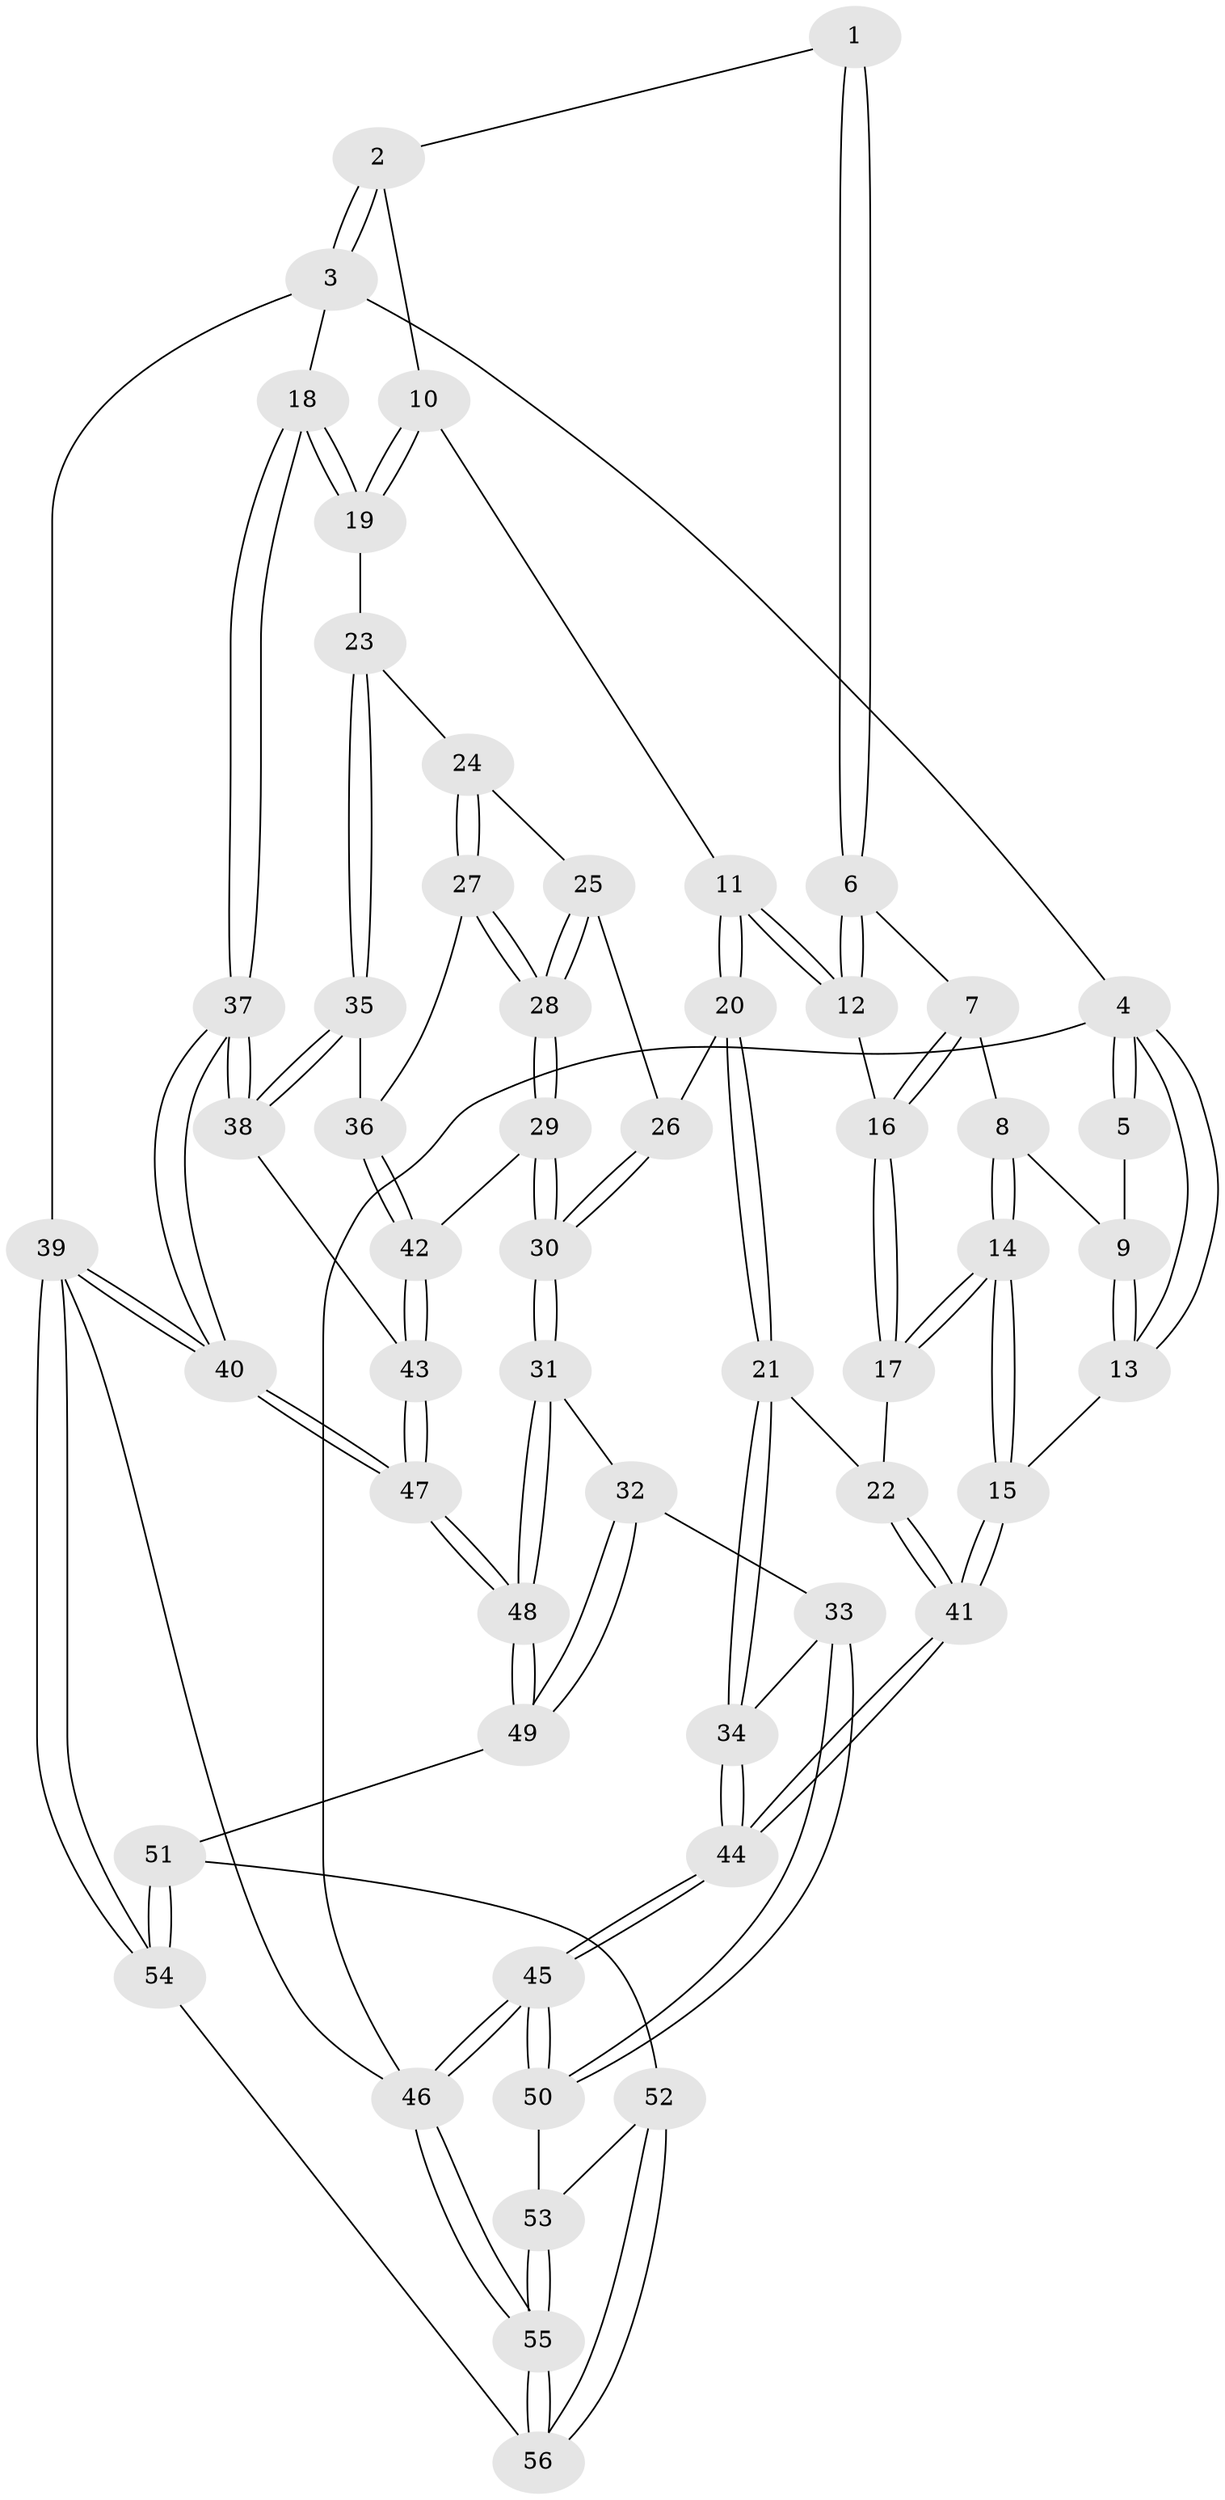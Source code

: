 // coarse degree distribution, {2: 0.03571428571428571, 4: 0.5714285714285714, 3: 0.35714285714285715, 6: 0.03571428571428571}
// Generated by graph-tools (version 1.1) at 2025/38/03/04/25 23:38:31]
// undirected, 56 vertices, 137 edges
graph export_dot {
  node [color=gray90,style=filled];
  1 [pos="+0.3515549067307941+0"];
  2 [pos="+0.6307195323573125+0"];
  3 [pos="+1+0"];
  4 [pos="+0+0"];
  5 [pos="+0.1295280588866389+0"];
  6 [pos="+0.36567288531069225+0.05489769396283463"];
  7 [pos="+0.13930983468310282+0.10163735244270897"];
  8 [pos="+0.13270816220566617+0.09461016577117962"];
  9 [pos="+0.1157874844240167+0.05008895953192102"];
  10 [pos="+0.5913120689627089+0.12103780789199871"];
  11 [pos="+0.4404132675514276+0.2033131756079263"];
  12 [pos="+0.40077557510759443+0.1674697443246189"];
  13 [pos="+0+0.18061500953677806"];
  14 [pos="+0+0.27930902165296173"];
  15 [pos="+0+0.28595367355337536"];
  16 [pos="+0.17759730984237554+0.23631949727009421"];
  17 [pos="+0.14196186118043336+0.2864909478663322"];
  18 [pos="+1+0"];
  19 [pos="+0.9138969145591519+0.20322166660404883"];
  20 [pos="+0.46374724610856316+0.31080102311027596"];
  21 [pos="+0.31760788733689904+0.4898604171786487"];
  22 [pos="+0.20957390785196275+0.42008088004062355"];
  23 [pos="+0.8846086288423434+0.24636394750921903"];
  24 [pos="+0.6599384075424083+0.3228777455906656"];
  25 [pos="+0.5697893859326715+0.3357226165548349"];
  26 [pos="+0.49902174879111344+0.32707237560015745"];
  27 [pos="+0.6923126678065094+0.5059621900058395"];
  28 [pos="+0.6753469437160834+0.5158107197162375"];
  29 [pos="+0.6076485285736979+0.5974970645334515"];
  30 [pos="+0.6035272748352466+0.5994915097482081"];
  31 [pos="+0.603455313868522+0.5995673218163257"];
  32 [pos="+0.39406649858078874+0.6889316805958197"];
  33 [pos="+0.38074585291361673+0.6865255057434106"];
  34 [pos="+0.3227659618089794+0.5424502151069174"];
  35 [pos="+0.8441519655880627+0.45539330240573483"];
  36 [pos="+0.8407568197127759+0.45751816260951417"];
  37 [pos="+1+0.8322824520695777"];
  38 [pos="+0.8851213222110443+0.5125413006741293"];
  39 [pos="+1+1"];
  40 [pos="+1+1"];
  41 [pos="+0+0.6027703435108304"];
  42 [pos="+0.7585189461134386+0.6402453045242428"];
  43 [pos="+0.7955844379229959+0.6841541534881231"];
  44 [pos="+0+0.6586311663882185"];
  45 [pos="+0+0.819719487877995"];
  46 [pos="+0+1"];
  47 [pos="+0.9533604603599658+1"];
  48 [pos="+0.7629950221630976+0.8997417083937727"];
  49 [pos="+0.5335371573935208+0.8383551481516336"];
  50 [pos="+0.34696906762256785+0.7202751934131474"];
  51 [pos="+0.5096002385635343+0.8987829888774762"];
  52 [pos="+0.42403627503038666+0.9987282327350546"];
  53 [pos="+0.3170913893585823+0.8666905879013282"];
  54 [pos="+0.6106415344261465+1"];
  55 [pos="+0+1"];
  56 [pos="+0.43793085611773513+1"];
  1 -- 2;
  1 -- 6;
  1 -- 6;
  2 -- 3;
  2 -- 3;
  2 -- 10;
  3 -- 4;
  3 -- 18;
  3 -- 39;
  4 -- 5;
  4 -- 5;
  4 -- 13;
  4 -- 13;
  4 -- 46;
  5 -- 9;
  6 -- 7;
  6 -- 12;
  6 -- 12;
  7 -- 8;
  7 -- 16;
  7 -- 16;
  8 -- 9;
  8 -- 14;
  8 -- 14;
  9 -- 13;
  9 -- 13;
  10 -- 11;
  10 -- 19;
  10 -- 19;
  11 -- 12;
  11 -- 12;
  11 -- 20;
  11 -- 20;
  12 -- 16;
  13 -- 15;
  14 -- 15;
  14 -- 15;
  14 -- 17;
  14 -- 17;
  15 -- 41;
  15 -- 41;
  16 -- 17;
  16 -- 17;
  17 -- 22;
  18 -- 19;
  18 -- 19;
  18 -- 37;
  18 -- 37;
  19 -- 23;
  20 -- 21;
  20 -- 21;
  20 -- 26;
  21 -- 22;
  21 -- 34;
  21 -- 34;
  22 -- 41;
  22 -- 41;
  23 -- 24;
  23 -- 35;
  23 -- 35;
  24 -- 25;
  24 -- 27;
  24 -- 27;
  25 -- 26;
  25 -- 28;
  25 -- 28;
  26 -- 30;
  26 -- 30;
  27 -- 28;
  27 -- 28;
  27 -- 36;
  28 -- 29;
  28 -- 29;
  29 -- 30;
  29 -- 30;
  29 -- 42;
  30 -- 31;
  30 -- 31;
  31 -- 32;
  31 -- 48;
  31 -- 48;
  32 -- 33;
  32 -- 49;
  32 -- 49;
  33 -- 34;
  33 -- 50;
  33 -- 50;
  34 -- 44;
  34 -- 44;
  35 -- 36;
  35 -- 38;
  35 -- 38;
  36 -- 42;
  36 -- 42;
  37 -- 38;
  37 -- 38;
  37 -- 40;
  37 -- 40;
  38 -- 43;
  39 -- 40;
  39 -- 40;
  39 -- 54;
  39 -- 54;
  39 -- 46;
  40 -- 47;
  40 -- 47;
  41 -- 44;
  41 -- 44;
  42 -- 43;
  42 -- 43;
  43 -- 47;
  43 -- 47;
  44 -- 45;
  44 -- 45;
  45 -- 46;
  45 -- 46;
  45 -- 50;
  45 -- 50;
  46 -- 55;
  46 -- 55;
  47 -- 48;
  47 -- 48;
  48 -- 49;
  48 -- 49;
  49 -- 51;
  50 -- 53;
  51 -- 52;
  51 -- 54;
  51 -- 54;
  52 -- 53;
  52 -- 56;
  52 -- 56;
  53 -- 55;
  53 -- 55;
  54 -- 56;
  55 -- 56;
  55 -- 56;
}

